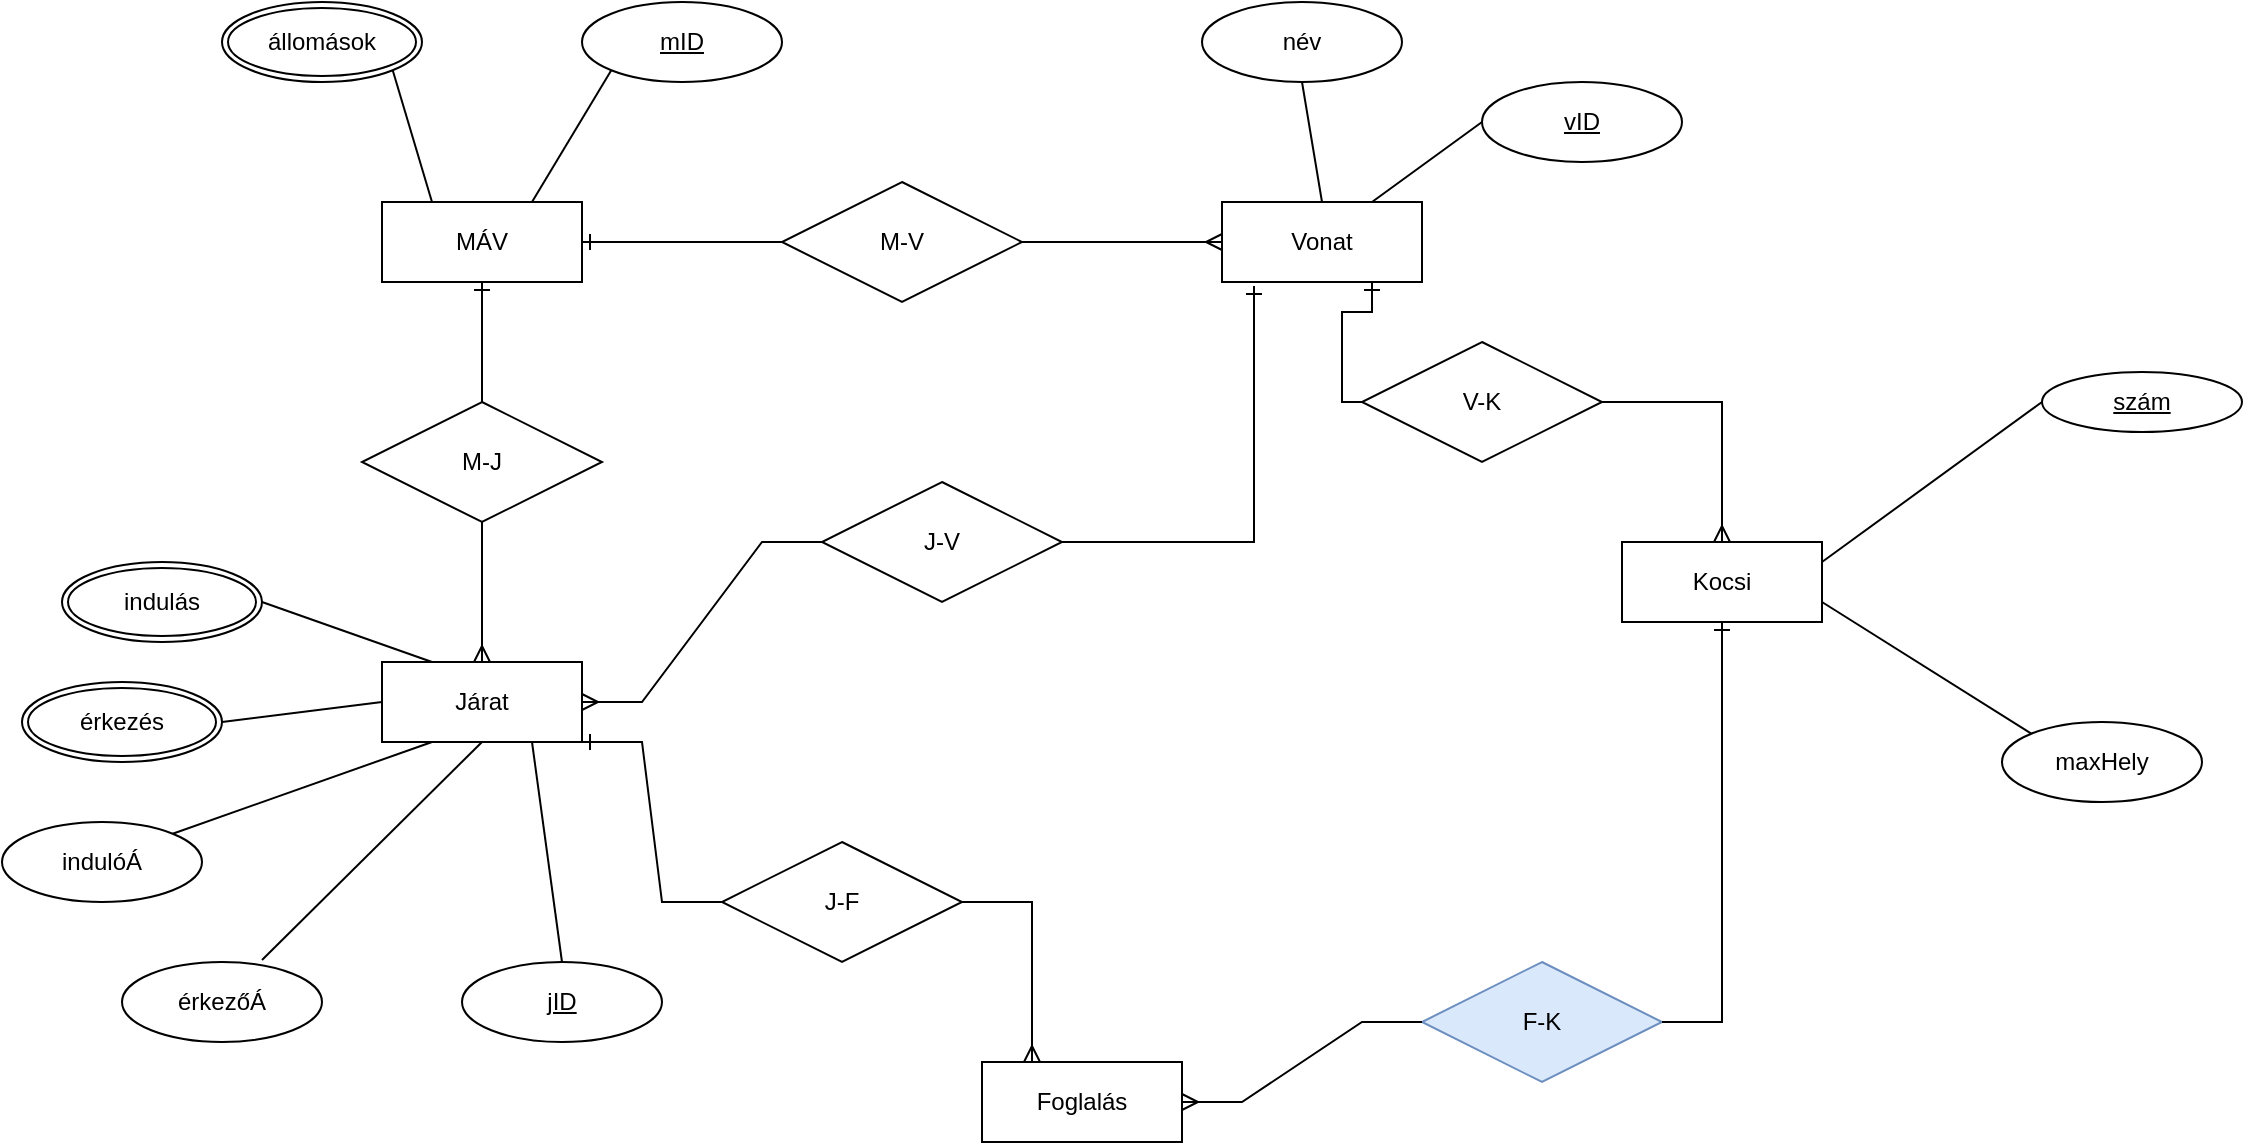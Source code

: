 <mxfile version="20.4.0" type="github">
  <diagram id="R2lEEEUBdFMjLlhIrx00" name="Page-1">
    <mxGraphModel dx="786" dy="1297" grid="1" gridSize="10" guides="1" tooltips="1" connect="1" arrows="1" fold="1" page="0" pageScale="1" pageWidth="850" pageHeight="1100" math="0" shadow="0" extFonts="Permanent Marker^https://fonts.googleapis.com/css?family=Permanent+Marker">
      <root>
        <mxCell id="0" />
        <mxCell id="1" parent="0" />
        <mxCell id="qLwgue1h8SCXyNeNyjKR-14" value="Vonat" style="whiteSpace=wrap;html=1;align=center;" vertex="1" parent="1">
          <mxGeometry x="400" y="-580" width="100" height="40" as="geometry" />
        </mxCell>
        <mxCell id="qLwgue1h8SCXyNeNyjKR-15" value="Járat" style="whiteSpace=wrap;html=1;align=center;" vertex="1" parent="1">
          <mxGeometry x="-20" y="-350" width="100" height="40" as="geometry" />
        </mxCell>
        <mxCell id="qLwgue1h8SCXyNeNyjKR-16" value="MÁV" style="whiteSpace=wrap;html=1;align=center;" vertex="1" parent="1">
          <mxGeometry x="-20" y="-580" width="100" height="40" as="geometry" />
        </mxCell>
        <mxCell id="qLwgue1h8SCXyNeNyjKR-17" value="Kocsi" style="whiteSpace=wrap;html=1;align=center;" vertex="1" parent="1">
          <mxGeometry x="600" y="-410" width="100" height="40" as="geometry" />
        </mxCell>
        <mxCell id="qLwgue1h8SCXyNeNyjKR-18" value="Foglalás" style="whiteSpace=wrap;html=1;align=center;" vertex="1" parent="1">
          <mxGeometry x="280" y="-150" width="100" height="40" as="geometry" />
        </mxCell>
        <mxCell id="qLwgue1h8SCXyNeNyjKR-20" value="indulóÁ" style="ellipse;whiteSpace=wrap;html=1;align=center;" vertex="1" parent="1">
          <mxGeometry x="-210" y="-270" width="100" height="40" as="geometry" />
        </mxCell>
        <mxCell id="qLwgue1h8SCXyNeNyjKR-21" value="érkezőÁ" style="ellipse;whiteSpace=wrap;html=1;align=center;" vertex="1" parent="1">
          <mxGeometry x="-150" y="-200" width="100" height="40" as="geometry" />
        </mxCell>
        <mxCell id="qLwgue1h8SCXyNeNyjKR-22" value="név" style="ellipse;whiteSpace=wrap;html=1;align=center;" vertex="1" parent="1">
          <mxGeometry x="390" y="-680" width="100" height="40" as="geometry" />
        </mxCell>
        <mxCell id="qLwgue1h8SCXyNeNyjKR-23" value="maxHely" style="ellipse;whiteSpace=wrap;html=1;align=center;" vertex="1" parent="1">
          <mxGeometry x="790" y="-320" width="100" height="40" as="geometry" />
        </mxCell>
        <mxCell id="qLwgue1h8SCXyNeNyjKR-24" value="mID" style="ellipse;whiteSpace=wrap;html=1;align=center;fontStyle=4;" vertex="1" parent="1">
          <mxGeometry x="80" y="-680" width="100" height="40" as="geometry" />
        </mxCell>
        <mxCell id="qLwgue1h8SCXyNeNyjKR-25" value="jID" style="ellipse;whiteSpace=wrap;html=1;align=center;fontStyle=4;" vertex="1" parent="1">
          <mxGeometry x="20" y="-200" width="100" height="40" as="geometry" />
        </mxCell>
        <mxCell id="qLwgue1h8SCXyNeNyjKR-26" value="szám" style="ellipse;whiteSpace=wrap;html=1;align=center;fontStyle=4;" vertex="1" parent="1">
          <mxGeometry x="810" y="-495" width="100" height="30" as="geometry" />
        </mxCell>
        <mxCell id="qLwgue1h8SCXyNeNyjKR-27" value="vID" style="ellipse;whiteSpace=wrap;html=1;align=center;fontStyle=4;" vertex="1" parent="1">
          <mxGeometry x="530" y="-640" width="100" height="40" as="geometry" />
        </mxCell>
        <mxCell id="qLwgue1h8SCXyNeNyjKR-28" value="M-V" style="shape=rhombus;perimeter=rhombusPerimeter;whiteSpace=wrap;html=1;align=center;" vertex="1" parent="1">
          <mxGeometry x="180" y="-590" width="120" height="60" as="geometry" />
        </mxCell>
        <mxCell id="qLwgue1h8SCXyNeNyjKR-29" value="M-J" style="shape=rhombus;perimeter=rhombusPerimeter;whiteSpace=wrap;html=1;align=center;" vertex="1" parent="1">
          <mxGeometry x="-30" y="-480" width="120" height="60" as="geometry" />
        </mxCell>
        <mxCell id="qLwgue1h8SCXyNeNyjKR-30" value="J-V" style="shape=rhombus;perimeter=rhombusPerimeter;whiteSpace=wrap;html=1;align=center;" vertex="1" parent="1">
          <mxGeometry x="200" y="-440" width="120" height="60" as="geometry" />
        </mxCell>
        <mxCell id="qLwgue1h8SCXyNeNyjKR-31" value="V-K" style="shape=rhombus;perimeter=rhombusPerimeter;whiteSpace=wrap;html=1;align=center;" vertex="1" parent="1">
          <mxGeometry x="470" y="-510" width="120" height="60" as="geometry" />
        </mxCell>
        <mxCell id="qLwgue1h8SCXyNeNyjKR-32" value="J-F" style="shape=rhombus;perimeter=rhombusPerimeter;whiteSpace=wrap;html=1;align=center;" vertex="1" parent="1">
          <mxGeometry x="150" y="-260" width="120" height="60" as="geometry" />
        </mxCell>
        <mxCell id="qLwgue1h8SCXyNeNyjKR-33" value="F-K" style="shape=rhombus;perimeter=rhombusPerimeter;whiteSpace=wrap;html=1;align=center;fillColor=#dae8fc;strokeColor=#6c8ebf;" vertex="1" parent="1">
          <mxGeometry x="500" y="-200" width="120" height="60" as="geometry" />
        </mxCell>
        <mxCell id="qLwgue1h8SCXyNeNyjKR-34" value="indulás" style="ellipse;shape=doubleEllipse;margin=3;whiteSpace=wrap;html=1;align=center;" vertex="1" parent="1">
          <mxGeometry x="-180" y="-400" width="100" height="40" as="geometry" />
        </mxCell>
        <mxCell id="qLwgue1h8SCXyNeNyjKR-35" value="érkezés" style="ellipse;shape=doubleEllipse;margin=3;whiteSpace=wrap;html=1;align=center;" vertex="1" parent="1">
          <mxGeometry x="-200" y="-340" width="100" height="40" as="geometry" />
        </mxCell>
        <mxCell id="qLwgue1h8SCXyNeNyjKR-36" value="állomások" style="ellipse;shape=doubleEllipse;margin=3;whiteSpace=wrap;html=1;align=center;" vertex="1" parent="1">
          <mxGeometry x="-100" y="-680" width="100" height="40" as="geometry" />
        </mxCell>
        <mxCell id="qLwgue1h8SCXyNeNyjKR-37" value="" style="endArrow=none;html=1;rounded=0;entryX=0.25;entryY=0;entryDx=0;entryDy=0;exitX=1;exitY=1;exitDx=0;exitDy=0;" edge="1" parent="1" source="qLwgue1h8SCXyNeNyjKR-36" target="qLwgue1h8SCXyNeNyjKR-16">
          <mxGeometry relative="1" as="geometry">
            <mxPoint x="-190" y="-470" as="sourcePoint" />
            <mxPoint x="-30" y="-470" as="targetPoint" />
          </mxGeometry>
        </mxCell>
        <mxCell id="qLwgue1h8SCXyNeNyjKR-38" value="" style="endArrow=none;html=1;rounded=0;entryX=0.75;entryY=0;entryDx=0;entryDy=0;exitX=0;exitY=1;exitDx=0;exitDy=0;" edge="1" parent="1" source="qLwgue1h8SCXyNeNyjKR-24" target="qLwgue1h8SCXyNeNyjKR-16">
          <mxGeometry relative="1" as="geometry">
            <mxPoint x="-190" y="-470" as="sourcePoint" />
            <mxPoint x="-30" y="-470" as="targetPoint" />
          </mxGeometry>
        </mxCell>
        <mxCell id="qLwgue1h8SCXyNeNyjKR-39" value="" style="endArrow=none;html=1;rounded=0;entryX=0.25;entryY=0;entryDx=0;entryDy=0;exitX=1;exitY=0.5;exitDx=0;exitDy=0;" edge="1" parent="1" source="qLwgue1h8SCXyNeNyjKR-34" target="qLwgue1h8SCXyNeNyjKR-15">
          <mxGeometry relative="1" as="geometry">
            <mxPoint x="-190" y="-270" as="sourcePoint" />
            <mxPoint x="-30" y="-270" as="targetPoint" />
          </mxGeometry>
        </mxCell>
        <mxCell id="qLwgue1h8SCXyNeNyjKR-41" value="" style="endArrow=none;html=1;rounded=0;entryX=0;entryY=0.5;entryDx=0;entryDy=0;exitX=1;exitY=0.5;exitDx=0;exitDy=0;" edge="1" parent="1" source="qLwgue1h8SCXyNeNyjKR-35" target="qLwgue1h8SCXyNeNyjKR-15">
          <mxGeometry relative="1" as="geometry">
            <mxPoint x="-190" y="-270" as="sourcePoint" />
            <mxPoint x="-30" y="-270" as="targetPoint" />
          </mxGeometry>
        </mxCell>
        <mxCell id="qLwgue1h8SCXyNeNyjKR-42" value="" style="endArrow=none;html=1;rounded=0;entryX=0.25;entryY=1;entryDx=0;entryDy=0;exitX=1;exitY=0;exitDx=0;exitDy=0;" edge="1" parent="1" source="qLwgue1h8SCXyNeNyjKR-20" target="qLwgue1h8SCXyNeNyjKR-15">
          <mxGeometry relative="1" as="geometry">
            <mxPoint x="-190" y="-270" as="sourcePoint" />
            <mxPoint x="-30" y="-270" as="targetPoint" />
          </mxGeometry>
        </mxCell>
        <mxCell id="qLwgue1h8SCXyNeNyjKR-43" value="" style="endArrow=none;html=1;rounded=0;entryX=0.5;entryY=1;entryDx=0;entryDy=0;exitX=0.7;exitY=-0.025;exitDx=0;exitDy=0;exitPerimeter=0;" edge="1" parent="1" source="qLwgue1h8SCXyNeNyjKR-21" target="qLwgue1h8SCXyNeNyjKR-15">
          <mxGeometry relative="1" as="geometry">
            <mxPoint x="-190" y="-270" as="sourcePoint" />
            <mxPoint x="-30" y="-270" as="targetPoint" />
          </mxGeometry>
        </mxCell>
        <mxCell id="qLwgue1h8SCXyNeNyjKR-44" value="" style="endArrow=none;html=1;rounded=0;entryX=0.75;entryY=1;entryDx=0;entryDy=0;exitX=0.5;exitY=0;exitDx=0;exitDy=0;" edge="1" parent="1" source="qLwgue1h8SCXyNeNyjKR-25" target="qLwgue1h8SCXyNeNyjKR-15">
          <mxGeometry relative="1" as="geometry">
            <mxPoint x="-190" y="-270" as="sourcePoint" />
            <mxPoint x="-30" y="-270" as="targetPoint" />
          </mxGeometry>
        </mxCell>
        <mxCell id="qLwgue1h8SCXyNeNyjKR-45" value="" style="endArrow=none;html=1;rounded=0;entryX=0.5;entryY=1;entryDx=0;entryDy=0;exitX=0.5;exitY=0;exitDx=0;exitDy=0;" edge="1" parent="1" source="qLwgue1h8SCXyNeNyjKR-14" target="qLwgue1h8SCXyNeNyjKR-22">
          <mxGeometry relative="1" as="geometry">
            <mxPoint x="470" y="-570" as="sourcePoint" />
            <mxPoint x="630" y="-570" as="targetPoint" />
          </mxGeometry>
        </mxCell>
        <mxCell id="qLwgue1h8SCXyNeNyjKR-46" value="" style="endArrow=none;html=1;rounded=0;entryX=0;entryY=0.5;entryDx=0;entryDy=0;exitX=0.75;exitY=0;exitDx=0;exitDy=0;" edge="1" parent="1" source="qLwgue1h8SCXyNeNyjKR-14" target="qLwgue1h8SCXyNeNyjKR-27">
          <mxGeometry relative="1" as="geometry">
            <mxPoint x="470" y="-570" as="sourcePoint" />
            <mxPoint x="630" y="-570" as="targetPoint" />
          </mxGeometry>
        </mxCell>
        <mxCell id="qLwgue1h8SCXyNeNyjKR-47" value="" style="endArrow=none;html=1;rounded=0;entryX=1;entryY=0.25;entryDx=0;entryDy=0;exitX=0;exitY=0.5;exitDx=0;exitDy=0;" edge="1" parent="1" source="qLwgue1h8SCXyNeNyjKR-26" target="qLwgue1h8SCXyNeNyjKR-17">
          <mxGeometry relative="1" as="geometry">
            <mxPoint x="470" y="-370" as="sourcePoint" />
            <mxPoint x="630" y="-370" as="targetPoint" />
          </mxGeometry>
        </mxCell>
        <mxCell id="qLwgue1h8SCXyNeNyjKR-48" value="" style="endArrow=none;html=1;rounded=0;entryX=1;entryY=0.75;entryDx=0;entryDy=0;exitX=0;exitY=0;exitDx=0;exitDy=0;" edge="1" parent="1" source="qLwgue1h8SCXyNeNyjKR-23" target="qLwgue1h8SCXyNeNyjKR-17">
          <mxGeometry relative="1" as="geometry">
            <mxPoint x="470" y="-370" as="sourcePoint" />
            <mxPoint x="630" y="-370" as="targetPoint" />
          </mxGeometry>
        </mxCell>
        <mxCell id="qLwgue1h8SCXyNeNyjKR-49" value="" style="fontSize=12;html=1;endArrow=ERone;endFill=1;rounded=0;exitX=0.5;exitY=0;exitDx=0;exitDy=0;entryX=0.5;entryY=1;entryDx=0;entryDy=0;" edge="1" parent="1" source="qLwgue1h8SCXyNeNyjKR-29" target="qLwgue1h8SCXyNeNyjKR-16">
          <mxGeometry width="100" height="100" relative="1" as="geometry">
            <mxPoint x="80" y="-410" as="sourcePoint" />
            <mxPoint x="180" y="-510" as="targetPoint" />
          </mxGeometry>
        </mxCell>
        <mxCell id="qLwgue1h8SCXyNeNyjKR-50" value="" style="fontSize=12;html=1;endArrow=ERmany;rounded=0;exitX=0.5;exitY=1;exitDx=0;exitDy=0;entryX=0.5;entryY=0;entryDx=0;entryDy=0;" edge="1" parent="1" source="qLwgue1h8SCXyNeNyjKR-29" target="qLwgue1h8SCXyNeNyjKR-15">
          <mxGeometry width="100" height="100" relative="1" as="geometry">
            <mxPoint x="-30" y="-520" as="sourcePoint" />
            <mxPoint x="70" y="-620" as="targetPoint" />
          </mxGeometry>
        </mxCell>
        <mxCell id="qLwgue1h8SCXyNeNyjKR-51" value="" style="edgeStyle=entityRelationEdgeStyle;fontSize=12;html=1;endArrow=ERone;endFill=1;rounded=0;exitX=0;exitY=0.5;exitDx=0;exitDy=0;entryX=1;entryY=1;entryDx=0;entryDy=0;" edge="1" parent="1" source="qLwgue1h8SCXyNeNyjKR-32" target="qLwgue1h8SCXyNeNyjKR-15">
          <mxGeometry width="100" height="100" relative="1" as="geometry">
            <mxPoint x="150" y="-320" as="sourcePoint" />
            <mxPoint x="250" y="-420" as="targetPoint" />
          </mxGeometry>
        </mxCell>
        <mxCell id="qLwgue1h8SCXyNeNyjKR-52" value="" style="fontSize=12;html=1;endArrow=ERmany;rounded=0;exitX=1;exitY=0.5;exitDx=0;exitDy=0;entryX=0.25;entryY=0;entryDx=0;entryDy=0;edgeStyle=orthogonalEdgeStyle;" edge="1" parent="1" source="qLwgue1h8SCXyNeNyjKR-32" target="qLwgue1h8SCXyNeNyjKR-18">
          <mxGeometry width="100" height="100" relative="1" as="geometry">
            <mxPoint x="150" y="-320" as="sourcePoint" />
            <mxPoint x="250" y="-420" as="targetPoint" />
          </mxGeometry>
        </mxCell>
        <mxCell id="qLwgue1h8SCXyNeNyjKR-53" value="" style="edgeStyle=entityRelationEdgeStyle;fontSize=12;html=1;endArrow=ERmany;rounded=0;entryX=1;entryY=0.5;entryDx=0;entryDy=0;exitX=0;exitY=0.5;exitDx=0;exitDy=0;" edge="1" parent="1" source="qLwgue1h8SCXyNeNyjKR-33" target="qLwgue1h8SCXyNeNyjKR-18">
          <mxGeometry width="100" height="100" relative="1" as="geometry">
            <mxPoint x="420" y="-320" as="sourcePoint" />
            <mxPoint x="520" y="-420" as="targetPoint" />
          </mxGeometry>
        </mxCell>
        <mxCell id="qLwgue1h8SCXyNeNyjKR-54" value="" style="edgeStyle=orthogonalEdgeStyle;fontSize=12;html=1;endArrow=ERone;endFill=1;rounded=0;exitX=1;exitY=0.5;exitDx=0;exitDy=0;entryX=0.5;entryY=1;entryDx=0;entryDy=0;" edge="1" parent="1" source="qLwgue1h8SCXyNeNyjKR-33" target="qLwgue1h8SCXyNeNyjKR-17">
          <mxGeometry width="100" height="100" relative="1" as="geometry">
            <mxPoint x="650" y="-220" as="sourcePoint" />
            <mxPoint x="750" y="-320" as="targetPoint" />
          </mxGeometry>
        </mxCell>
        <mxCell id="qLwgue1h8SCXyNeNyjKR-55" value="" style="edgeStyle=orthogonalEdgeStyle;fontSize=12;html=1;endArrow=ERmany;rounded=0;exitX=1;exitY=0.5;exitDx=0;exitDy=0;entryX=0.5;entryY=0;entryDx=0;entryDy=0;" edge="1" parent="1" source="qLwgue1h8SCXyNeNyjKR-31" target="qLwgue1h8SCXyNeNyjKR-17">
          <mxGeometry width="100" height="100" relative="1" as="geometry">
            <mxPoint x="650" y="-320" as="sourcePoint" />
            <mxPoint x="750" y="-420" as="targetPoint" />
          </mxGeometry>
        </mxCell>
        <mxCell id="qLwgue1h8SCXyNeNyjKR-56" value="" style="edgeStyle=orthogonalEdgeStyle;fontSize=12;html=1;endArrow=ERone;endFill=1;rounded=0;exitX=0;exitY=0.5;exitDx=0;exitDy=0;entryX=0.75;entryY=1;entryDx=0;entryDy=0;" edge="1" parent="1" source="qLwgue1h8SCXyNeNyjKR-31" target="qLwgue1h8SCXyNeNyjKR-14">
          <mxGeometry width="100" height="100" relative="1" as="geometry">
            <mxPoint x="450" y="-420" as="sourcePoint" />
            <mxPoint x="550" y="-520" as="targetPoint" />
          </mxGeometry>
        </mxCell>
        <mxCell id="qLwgue1h8SCXyNeNyjKR-57" value="" style="edgeStyle=orthogonalEdgeStyle;fontSize=12;html=1;endArrow=ERone;endFill=1;rounded=0;exitX=1;exitY=0.5;exitDx=0;exitDy=0;entryX=0.16;entryY=1.05;entryDx=0;entryDy=0;entryPerimeter=0;" edge="1" parent="1" source="qLwgue1h8SCXyNeNyjKR-30" target="qLwgue1h8SCXyNeNyjKR-14">
          <mxGeometry width="100" height="100" relative="1" as="geometry">
            <mxPoint x="320" y="-420" as="sourcePoint" />
            <mxPoint x="420" y="-520" as="targetPoint" />
          </mxGeometry>
        </mxCell>
        <mxCell id="qLwgue1h8SCXyNeNyjKR-58" value="" style="edgeStyle=entityRelationEdgeStyle;fontSize=12;html=1;endArrow=ERmany;rounded=0;exitX=1;exitY=0.5;exitDx=0;exitDy=0;entryX=0;entryY=0.5;entryDx=0;entryDy=0;" edge="1" parent="1" source="qLwgue1h8SCXyNeNyjKR-28" target="qLwgue1h8SCXyNeNyjKR-14">
          <mxGeometry width="100" height="100" relative="1" as="geometry">
            <mxPoint x="320" y="-420" as="sourcePoint" />
            <mxPoint x="420" y="-520" as="targetPoint" />
          </mxGeometry>
        </mxCell>
        <mxCell id="qLwgue1h8SCXyNeNyjKR-59" value="" style="edgeStyle=entityRelationEdgeStyle;fontSize=12;html=1;endArrow=ERmany;rounded=0;exitX=0;exitY=0.5;exitDx=0;exitDy=0;entryX=1;entryY=0.5;entryDx=0;entryDy=0;" edge="1" parent="1" source="qLwgue1h8SCXyNeNyjKR-30" target="qLwgue1h8SCXyNeNyjKR-15">
          <mxGeometry width="100" height="100" relative="1" as="geometry">
            <mxPoint x="160" y="-420" as="sourcePoint" />
            <mxPoint x="260" y="-520" as="targetPoint" />
          </mxGeometry>
        </mxCell>
        <mxCell id="qLwgue1h8SCXyNeNyjKR-60" value="" style="edgeStyle=entityRelationEdgeStyle;fontSize=12;html=1;endArrow=ERone;endFill=1;rounded=0;exitX=0;exitY=0.5;exitDx=0;exitDy=0;" edge="1" parent="1" source="qLwgue1h8SCXyNeNyjKR-28" target="qLwgue1h8SCXyNeNyjKR-16">
          <mxGeometry width="100" height="100" relative="1" as="geometry">
            <mxPoint x="160" y="-420" as="sourcePoint" />
            <mxPoint x="260" y="-520" as="targetPoint" />
          </mxGeometry>
        </mxCell>
      </root>
    </mxGraphModel>
  </diagram>
</mxfile>
